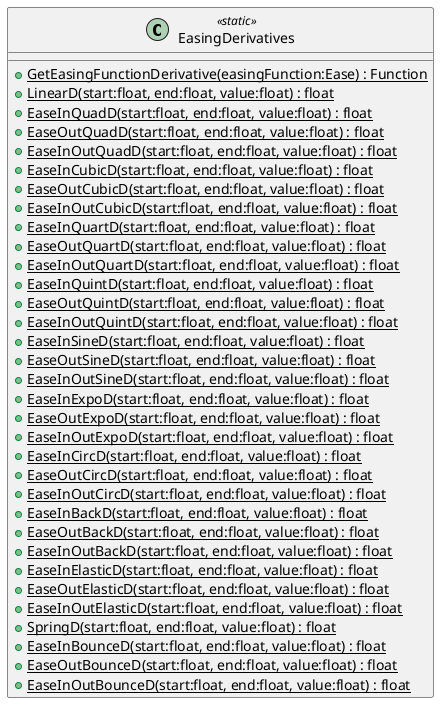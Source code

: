 @startuml
class EasingDerivatives <<static>> {
    + {static} GetEasingFunctionDerivative(easingFunction:Ease) : Function
    + {static} LinearD(start:float, end:float, value:float) : float
    + {static} EaseInQuadD(start:float, end:float, value:float) : float
    + {static} EaseOutQuadD(start:float, end:float, value:float) : float
    + {static} EaseInOutQuadD(start:float, end:float, value:float) : float
    + {static} EaseInCubicD(start:float, end:float, value:float) : float
    + {static} EaseOutCubicD(start:float, end:float, value:float) : float
    + {static} EaseInOutCubicD(start:float, end:float, value:float) : float
    + {static} EaseInQuartD(start:float, end:float, value:float) : float
    + {static} EaseOutQuartD(start:float, end:float, value:float) : float
    + {static} EaseInOutQuartD(start:float, end:float, value:float) : float
    + {static} EaseInQuintD(start:float, end:float, value:float) : float
    + {static} EaseOutQuintD(start:float, end:float, value:float) : float
    + {static} EaseInOutQuintD(start:float, end:float, value:float) : float
    + {static} EaseInSineD(start:float, end:float, value:float) : float
    + {static} EaseOutSineD(start:float, end:float, value:float) : float
    + {static} EaseInOutSineD(start:float, end:float, value:float) : float
    + {static} EaseInExpoD(start:float, end:float, value:float) : float
    + {static} EaseOutExpoD(start:float, end:float, value:float) : float
    + {static} EaseInOutExpoD(start:float, end:float, value:float) : float
    + {static} EaseInCircD(start:float, end:float, value:float) : float
    + {static} EaseOutCircD(start:float, end:float, value:float) : float
    + {static} EaseInOutCircD(start:float, end:float, value:float) : float
    + {static} EaseInBackD(start:float, end:float, value:float) : float
    + {static} EaseOutBackD(start:float, end:float, value:float) : float
    + {static} EaseInOutBackD(start:float, end:float, value:float) : float
    + {static} EaseInElasticD(start:float, end:float, value:float) : float
    + {static} EaseOutElasticD(start:float, end:float, value:float) : float
    + {static} EaseInOutElasticD(start:float, end:float, value:float) : float
    + {static} SpringD(start:float, end:float, value:float) : float
    + {static} EaseInBounceD(start:float, end:float, value:float) : float
    + {static} EaseOutBounceD(start:float, end:float, value:float) : float
    + {static} EaseInOutBounceD(start:float, end:float, value:float) : float
}
@enduml
